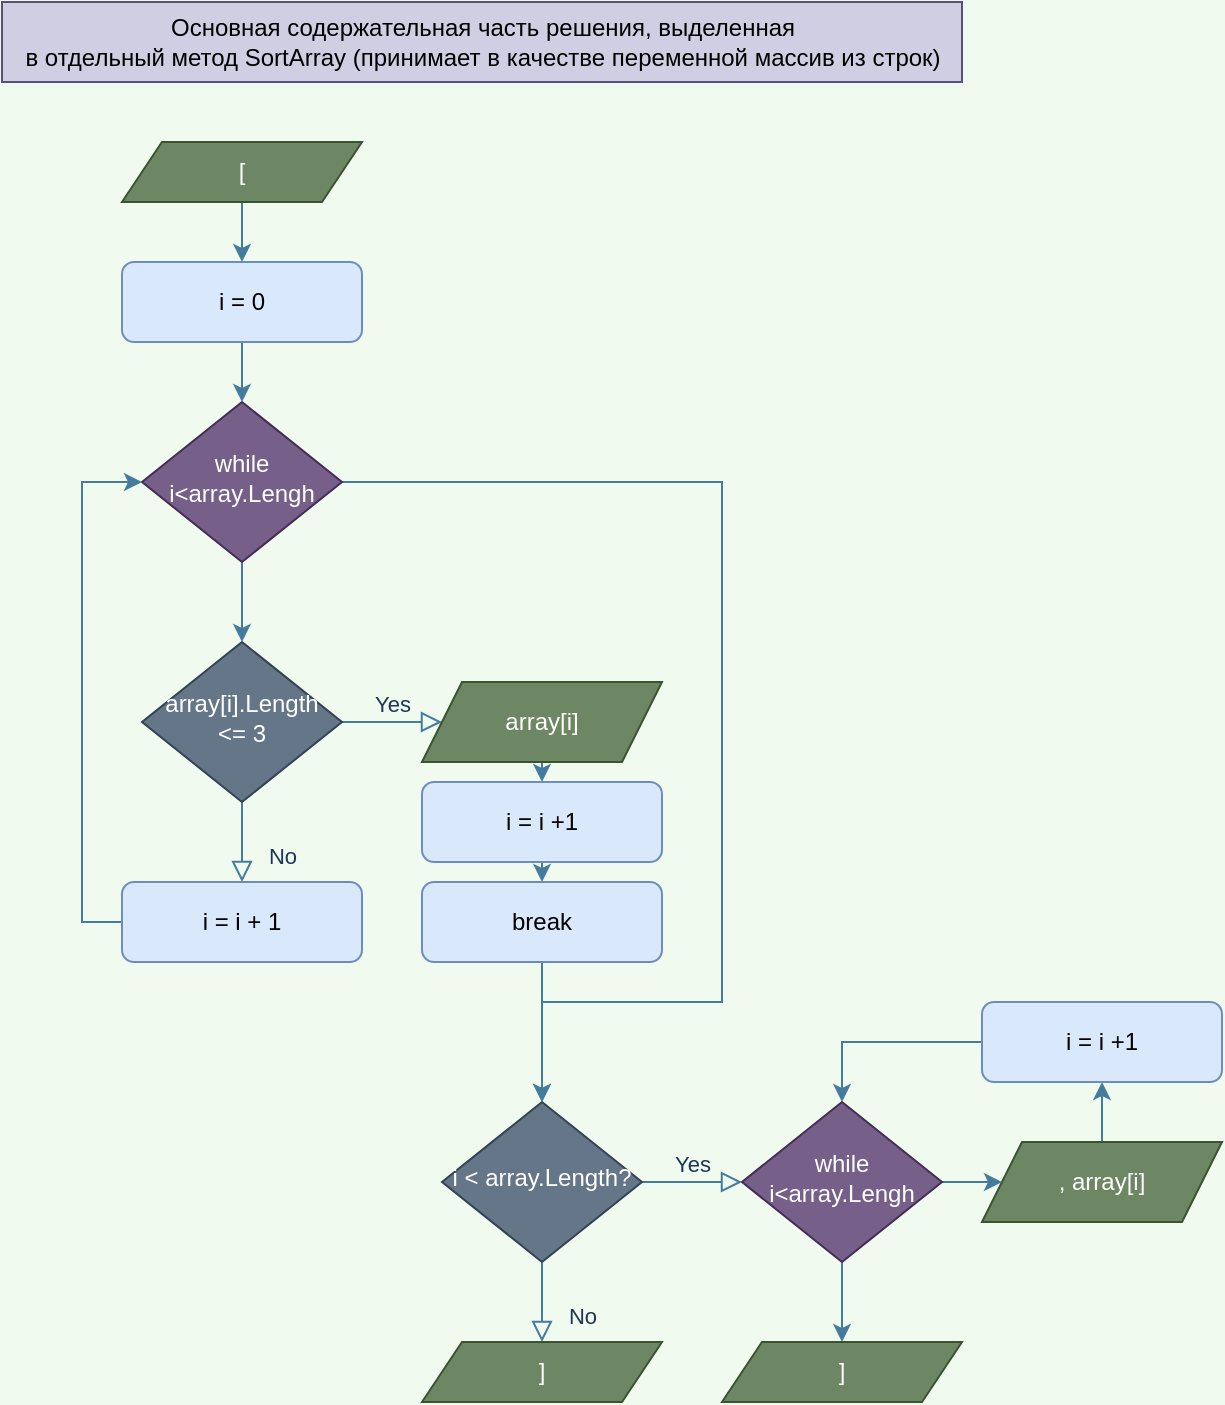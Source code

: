 <mxfile version="20.6.0" type="device"><diagram id="C5RBs43oDa-KdzZeNtuy" name="Page-1"><mxGraphModel dx="1360" dy="834" grid="1" gridSize="10" guides="1" tooltips="1" connect="1" arrows="1" fold="1" page="1" pageScale="1" pageWidth="827" pageHeight="1169" background="#F1FAEE" math="0" shadow="0"><root><mxCell id="WIyWlLk6GJQsqaUBKTNV-0"/><mxCell id="WIyWlLk6GJQsqaUBKTNV-1" parent="WIyWlLk6GJQsqaUBKTNV-0"/><mxCell id="5qr7_bT3HKcupv8i-tlb-9" style="edgeStyle=orthogonalEdgeStyle;rounded=0;orthogonalLoop=1;jettySize=auto;html=1;exitX=0.5;exitY=1;exitDx=0;exitDy=0;entryX=0.5;entryY=0;entryDx=0;entryDy=0;labelBackgroundColor=#F1FAEE;strokeColor=#457B9D;fontColor=#1D3557;" edge="1" parent="WIyWlLk6GJQsqaUBKTNV-1" source="WIyWlLk6GJQsqaUBKTNV-3" target="WIyWlLk6GJQsqaUBKTNV-6"><mxGeometry relative="1" as="geometry"/></mxCell><mxCell id="WIyWlLk6GJQsqaUBKTNV-3" value="i = 0" style="rounded=1;whiteSpace=wrap;html=1;fontSize=12;glass=0;strokeWidth=1;shadow=0;fillColor=#dae8fc;strokeColor=#6c8ebf;" parent="WIyWlLk6GJQsqaUBKTNV-1" vertex="1"><mxGeometry x="200" y="170" width="120" height="40" as="geometry"/></mxCell><mxCell id="5qr7_bT3HKcupv8i-tlb-7" style="edgeStyle=orthogonalEdgeStyle;rounded=0;orthogonalLoop=1;jettySize=auto;html=1;exitX=0.5;exitY=1;exitDx=0;exitDy=0;entryX=0.5;entryY=0;entryDx=0;entryDy=0;labelBackgroundColor=#F1FAEE;strokeColor=#457B9D;fontColor=#1D3557;" edge="1" parent="WIyWlLk6GJQsqaUBKTNV-1" source="WIyWlLk6GJQsqaUBKTNV-6" target="WIyWlLk6GJQsqaUBKTNV-10"><mxGeometry relative="1" as="geometry"/></mxCell><mxCell id="5qr7_bT3HKcupv8i-tlb-32" style="edgeStyle=orthogonalEdgeStyle;rounded=0;orthogonalLoop=1;jettySize=auto;html=1;exitX=1;exitY=0.5;exitDx=0;exitDy=0;entryX=0.5;entryY=0;entryDx=0;entryDy=0;labelBackgroundColor=#F1FAEE;strokeColor=#457B9D;fontColor=#1D3557;" edge="1" parent="WIyWlLk6GJQsqaUBKTNV-1" source="WIyWlLk6GJQsqaUBKTNV-6" target="5qr7_bT3HKcupv8i-tlb-24"><mxGeometry relative="1" as="geometry"><Array as="points"><mxPoint x="500" y="280"/><mxPoint x="500" y="540"/><mxPoint x="410" y="540"/></Array></mxGeometry></mxCell><mxCell id="WIyWlLk6GJQsqaUBKTNV-6" value="while i&amp;lt;array.Lengh" style="rhombus;whiteSpace=wrap;html=1;shadow=0;fontFamily=Helvetica;fontSize=12;align=center;strokeWidth=1;spacing=6;spacingTop=-4;fillColor=#76608a;strokeColor=#432D57;fontColor=#ffffff;" parent="WIyWlLk6GJQsqaUBKTNV-1" vertex="1"><mxGeometry x="210" y="240" width="100" height="80" as="geometry"/></mxCell><mxCell id="WIyWlLk6GJQsqaUBKTNV-8" value="No" style="rounded=0;html=1;jettySize=auto;orthogonalLoop=1;fontSize=11;endArrow=block;endFill=0;endSize=8;strokeWidth=1;shadow=0;labelBackgroundColor=none;edgeStyle=orthogonalEdgeStyle;strokeColor=#457B9D;fontColor=#1D3557;" parent="WIyWlLk6GJQsqaUBKTNV-1" source="WIyWlLk6GJQsqaUBKTNV-10" target="WIyWlLk6GJQsqaUBKTNV-11" edge="1"><mxGeometry x="0.333" y="20" relative="1" as="geometry"><mxPoint as="offset"/></mxGeometry></mxCell><mxCell id="WIyWlLk6GJQsqaUBKTNV-9" value="Yes" style="edgeStyle=orthogonalEdgeStyle;rounded=0;html=1;jettySize=auto;orthogonalLoop=1;fontSize=11;endArrow=block;endFill=0;endSize=8;strokeWidth=1;shadow=0;labelBackgroundColor=none;strokeColor=#457B9D;fontColor=#1D3557;" parent="WIyWlLk6GJQsqaUBKTNV-1" source="WIyWlLk6GJQsqaUBKTNV-10" edge="1"><mxGeometry y="10" relative="1" as="geometry"><mxPoint as="offset"/><mxPoint x="360" y="400" as="targetPoint"/></mxGeometry></mxCell><mxCell id="WIyWlLk6GJQsqaUBKTNV-10" value="array[i].Length &amp;lt;= 3" style="rhombus;whiteSpace=wrap;html=1;shadow=0;fontFamily=Helvetica;fontSize=12;align=center;strokeWidth=1;spacing=6;spacingTop=-4;fillColor=#647687;strokeColor=#314354;fontColor=#ffffff;" parent="WIyWlLk6GJQsqaUBKTNV-1" vertex="1"><mxGeometry x="210" y="360" width="100" height="80" as="geometry"/></mxCell><mxCell id="5qr7_bT3HKcupv8i-tlb-13" style="edgeStyle=orthogonalEdgeStyle;rounded=0;orthogonalLoop=1;jettySize=auto;html=1;exitX=0;exitY=0.5;exitDx=0;exitDy=0;entryX=0;entryY=0.5;entryDx=0;entryDy=0;labelBackgroundColor=#F1FAEE;strokeColor=#457B9D;fontColor=#1D3557;" edge="1" parent="WIyWlLk6GJQsqaUBKTNV-1" source="WIyWlLk6GJQsqaUBKTNV-11" target="WIyWlLk6GJQsqaUBKTNV-6"><mxGeometry relative="1" as="geometry"><Array as="points"><mxPoint x="180" y="500"/><mxPoint x="180" y="280"/></Array></mxGeometry></mxCell><mxCell id="WIyWlLk6GJQsqaUBKTNV-11" value="i = i + 1" style="rounded=1;whiteSpace=wrap;html=1;fontSize=12;glass=0;strokeWidth=1;shadow=0;fillColor=#dae8fc;strokeColor=#6c8ebf;" parent="WIyWlLk6GJQsqaUBKTNV-1" vertex="1"><mxGeometry x="200" y="480" width="120" height="40" as="geometry"/></mxCell><mxCell id="5qr7_bT3HKcupv8i-tlb-0" value="Основная содержательная часть решения, выделенная &lt;br&gt;в отдельный метод SortArray (принимает в качестве переменной массив из строк)" style="text;html=1;align=center;verticalAlign=middle;resizable=0;points=[];autosize=1;strokeColor=#56517e;fillColor=#d0cee2;" vertex="1" parent="WIyWlLk6GJQsqaUBKTNV-1"><mxGeometry x="140" y="40" width="480" height="40" as="geometry"/></mxCell><mxCell id="5qr7_bT3HKcupv8i-tlb-44" style="edgeStyle=orthogonalEdgeStyle;rounded=0;orthogonalLoop=1;jettySize=auto;html=1;exitX=0.5;exitY=1;exitDx=0;exitDy=0;entryX=0.5;entryY=0;entryDx=0;entryDy=0;strokeColor=#457B9D;fontColor=#1D3557;fillColor=#A8DADC;" edge="1" parent="WIyWlLk6GJQsqaUBKTNV-1" source="5qr7_bT3HKcupv8i-tlb-1" target="WIyWlLk6GJQsqaUBKTNV-3"><mxGeometry relative="1" as="geometry"/></mxCell><mxCell id="5qr7_bT3HKcupv8i-tlb-1" value="[" style="shape=parallelogram;perimeter=parallelogramPerimeter;whiteSpace=wrap;html=1;fixedSize=1;fillColor=#6d8764;fontColor=#ffffff;strokeColor=#3A5431;" vertex="1" parent="WIyWlLk6GJQsqaUBKTNV-1"><mxGeometry x="200" y="110" width="120" height="30" as="geometry"/></mxCell><mxCell id="5qr7_bT3HKcupv8i-tlb-12" style="edgeStyle=orthogonalEdgeStyle;rounded=0;orthogonalLoop=1;jettySize=auto;html=1;exitX=0.5;exitY=1;exitDx=0;exitDy=0;entryX=0.5;entryY=0;entryDx=0;entryDy=0;labelBackgroundColor=#F1FAEE;strokeColor=#457B9D;fontColor=#1D3557;" edge="1" parent="WIyWlLk6GJQsqaUBKTNV-1" source="5qr7_bT3HKcupv8i-tlb-10" target="5qr7_bT3HKcupv8i-tlb-11"><mxGeometry relative="1" as="geometry"/></mxCell><mxCell id="5qr7_bT3HKcupv8i-tlb-10" value="array[i]" style="shape=parallelogram;perimeter=parallelogramPerimeter;whiteSpace=wrap;html=1;fixedSize=1;fillColor=#6d8764;strokeColor=#3A5431;fontColor=#ffffff;" vertex="1" parent="WIyWlLk6GJQsqaUBKTNV-1"><mxGeometry x="350" y="380" width="120" height="40" as="geometry"/></mxCell><mxCell id="5qr7_bT3HKcupv8i-tlb-21" style="edgeStyle=orthogonalEdgeStyle;rounded=0;orthogonalLoop=1;jettySize=auto;html=1;exitX=0.5;exitY=1;exitDx=0;exitDy=0;entryX=0.5;entryY=0;entryDx=0;entryDy=0;labelBackgroundColor=#F1FAEE;strokeColor=#457B9D;fontColor=#1D3557;" edge="1" parent="WIyWlLk6GJQsqaUBKTNV-1" source="5qr7_bT3HKcupv8i-tlb-11" target="5qr7_bT3HKcupv8i-tlb-14"><mxGeometry relative="1" as="geometry"/></mxCell><mxCell id="5qr7_bT3HKcupv8i-tlb-11" value="i = i +1" style="rounded=1;whiteSpace=wrap;html=1;fontSize=12;glass=0;strokeWidth=1;shadow=0;fillColor=#dae8fc;strokeColor=#6c8ebf;" vertex="1" parent="WIyWlLk6GJQsqaUBKTNV-1"><mxGeometry x="350" y="430" width="120" height="40" as="geometry"/></mxCell><mxCell id="5qr7_bT3HKcupv8i-tlb-31" style="edgeStyle=orthogonalEdgeStyle;rounded=0;orthogonalLoop=1;jettySize=auto;html=1;exitX=0.5;exitY=1;exitDx=0;exitDy=0;entryX=0.5;entryY=0;entryDx=0;entryDy=0;labelBackgroundColor=#F1FAEE;strokeColor=#457B9D;fontColor=#1D3557;" edge="1" parent="WIyWlLk6GJQsqaUBKTNV-1" source="5qr7_bT3HKcupv8i-tlb-14" target="5qr7_bT3HKcupv8i-tlb-24"><mxGeometry relative="1" as="geometry"/></mxCell><mxCell id="5qr7_bT3HKcupv8i-tlb-14" value="break" style="rounded=1;whiteSpace=wrap;html=1;fontSize=12;glass=0;strokeWidth=1;shadow=0;fillColor=#dae8fc;strokeColor=#6c8ebf;" vertex="1" parent="WIyWlLk6GJQsqaUBKTNV-1"><mxGeometry x="350" y="480" width="120" height="40" as="geometry"/></mxCell><mxCell id="5qr7_bT3HKcupv8i-tlb-22" value="No" style="rounded=0;html=1;jettySize=auto;orthogonalLoop=1;fontSize=11;endArrow=block;endFill=0;endSize=8;strokeWidth=1;shadow=0;labelBackgroundColor=none;edgeStyle=orthogonalEdgeStyle;strokeColor=#457B9D;fontColor=#1D3557;" edge="1" parent="WIyWlLk6GJQsqaUBKTNV-1" source="5qr7_bT3HKcupv8i-tlb-24"><mxGeometry x="0.333" y="20" relative="1" as="geometry"><mxPoint as="offset"/><mxPoint x="410" y="710" as="targetPoint"/></mxGeometry></mxCell><mxCell id="5qr7_bT3HKcupv8i-tlb-23" value="Yes" style="edgeStyle=orthogonalEdgeStyle;rounded=0;html=1;jettySize=auto;orthogonalLoop=1;fontSize=11;endArrow=block;endFill=0;endSize=8;strokeWidth=1;shadow=0;labelBackgroundColor=none;strokeColor=#457B9D;fontColor=#1D3557;" edge="1" parent="WIyWlLk6GJQsqaUBKTNV-1" source="5qr7_bT3HKcupv8i-tlb-24"><mxGeometry y="10" relative="1" as="geometry"><mxPoint as="offset"/><mxPoint x="510" y="630" as="targetPoint"/></mxGeometry></mxCell><mxCell id="5qr7_bT3HKcupv8i-tlb-24" value="i &amp;lt; array.Length?" style="rhombus;whiteSpace=wrap;html=1;shadow=0;fontFamily=Helvetica;fontSize=12;align=center;strokeWidth=1;spacing=6;spacingTop=-4;fillColor=#647687;strokeColor=#314354;fontColor=#ffffff;" vertex="1" parent="WIyWlLk6GJQsqaUBKTNV-1"><mxGeometry x="360" y="590" width="100" height="80" as="geometry"/></mxCell><mxCell id="5qr7_bT3HKcupv8i-tlb-46" style="edgeStyle=orthogonalEdgeStyle;rounded=0;orthogonalLoop=1;jettySize=auto;html=1;exitX=0.5;exitY=0;exitDx=0;exitDy=0;entryX=0.5;entryY=1;entryDx=0;entryDy=0;strokeColor=#457B9D;fontColor=#1D3557;fillColor=#A8DADC;" edge="1" parent="WIyWlLk6GJQsqaUBKTNV-1" source="5qr7_bT3HKcupv8i-tlb-27" target="5qr7_bT3HKcupv8i-tlb-29"><mxGeometry relative="1" as="geometry"/></mxCell><mxCell id="5qr7_bT3HKcupv8i-tlb-27" value=", array[i]" style="shape=parallelogram;perimeter=parallelogramPerimeter;whiteSpace=wrap;html=1;fixedSize=1;fillColor=#6d8764;strokeColor=#3A5431;fontColor=#ffffff;" vertex="1" parent="WIyWlLk6GJQsqaUBKTNV-1"><mxGeometry x="630" y="610" width="120" height="40" as="geometry"/></mxCell><mxCell id="5qr7_bT3HKcupv8i-tlb-47" style="edgeStyle=orthogonalEdgeStyle;rounded=0;orthogonalLoop=1;jettySize=auto;html=1;exitX=0;exitY=0.5;exitDx=0;exitDy=0;entryX=0.5;entryY=0;entryDx=0;entryDy=0;strokeColor=#457B9D;fontColor=#1D3557;fillColor=#A8DADC;" edge="1" parent="WIyWlLk6GJQsqaUBKTNV-1" source="5qr7_bT3HKcupv8i-tlb-29" target="5qr7_bT3HKcupv8i-tlb-33"><mxGeometry relative="1" as="geometry"/></mxCell><mxCell id="5qr7_bT3HKcupv8i-tlb-29" value="i = i +1" style="rounded=1;whiteSpace=wrap;html=1;fontSize=12;glass=0;strokeWidth=1;shadow=0;fillColor=#dae8fc;strokeColor=#6c8ebf;" vertex="1" parent="WIyWlLk6GJQsqaUBKTNV-1"><mxGeometry x="630" y="540" width="120" height="40" as="geometry"/></mxCell><mxCell id="5qr7_bT3HKcupv8i-tlb-36" style="edgeStyle=orthogonalEdgeStyle;rounded=0;orthogonalLoop=1;jettySize=auto;html=1;exitX=1;exitY=0.5;exitDx=0;exitDy=0;entryX=0;entryY=0.5;entryDx=0;entryDy=0;labelBackgroundColor=#F1FAEE;strokeColor=#457B9D;fontColor=#1D3557;" edge="1" parent="WIyWlLk6GJQsqaUBKTNV-1" source="5qr7_bT3HKcupv8i-tlb-33" target="5qr7_bT3HKcupv8i-tlb-27"><mxGeometry relative="1" as="geometry"/></mxCell><mxCell id="5qr7_bT3HKcupv8i-tlb-42" style="edgeStyle=orthogonalEdgeStyle;rounded=0;orthogonalLoop=1;jettySize=auto;html=1;exitX=0.5;exitY=1;exitDx=0;exitDy=0;entryX=0.5;entryY=0;entryDx=0;entryDy=0;labelBackgroundColor=#F1FAEE;strokeColor=#457B9D;fontColor=#1D3557;" edge="1" parent="WIyWlLk6GJQsqaUBKTNV-1" source="5qr7_bT3HKcupv8i-tlb-33" target="5qr7_bT3HKcupv8i-tlb-40"><mxGeometry relative="1" as="geometry"/></mxCell><mxCell id="5qr7_bT3HKcupv8i-tlb-33" value="while i&amp;lt;array.Lengh" style="rhombus;whiteSpace=wrap;html=1;shadow=0;fontFamily=Helvetica;fontSize=12;align=center;strokeWidth=1;spacing=6;spacingTop=-4;fillColor=#76608a;strokeColor=#432D57;fontColor=#ffffff;" vertex="1" parent="WIyWlLk6GJQsqaUBKTNV-1"><mxGeometry x="510" y="590" width="100" height="80" as="geometry"/></mxCell><mxCell id="5qr7_bT3HKcupv8i-tlb-35" value="]" style="shape=parallelogram;perimeter=parallelogramPerimeter;whiteSpace=wrap;html=1;fixedSize=1;fillColor=#6d8764;strokeColor=#3A5431;fontColor=#ffffff;" vertex="1" parent="WIyWlLk6GJQsqaUBKTNV-1"><mxGeometry x="350" y="710" width="120" height="30" as="geometry"/></mxCell><mxCell id="5qr7_bT3HKcupv8i-tlb-40" value="]" style="shape=parallelogram;perimeter=parallelogramPerimeter;whiteSpace=wrap;html=1;fixedSize=1;fillColor=#6d8764;strokeColor=#3A5431;fontColor=#ffffff;" vertex="1" parent="WIyWlLk6GJQsqaUBKTNV-1"><mxGeometry x="500" y="710" width="120" height="30" as="geometry"/></mxCell></root></mxGraphModel></diagram></mxfile>